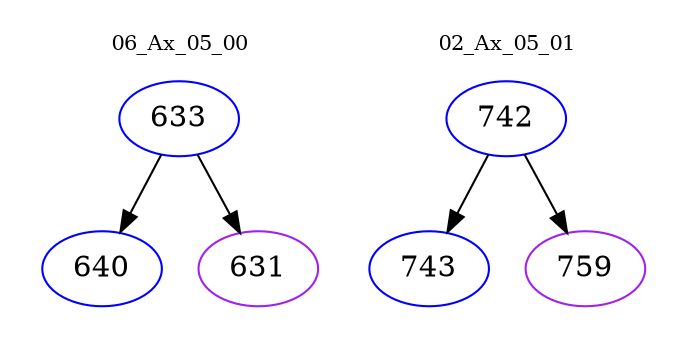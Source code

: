 digraph{
subgraph cluster_0 {
color = white
label = "06_Ax_05_00";
fontsize=10;
T0_633 [label="633", color="blue"]
T0_633 -> T0_640 [color="black"]
T0_640 [label="640", color="blue"]
T0_633 -> T0_631 [color="black"]
T0_631 [label="631", color="purple"]
}
subgraph cluster_1 {
color = white
label = "02_Ax_05_01";
fontsize=10;
T1_742 [label="742", color="blue"]
T1_742 -> T1_743 [color="black"]
T1_743 [label="743", color="blue"]
T1_742 -> T1_759 [color="black"]
T1_759 [label="759", color="purple"]
}
}
